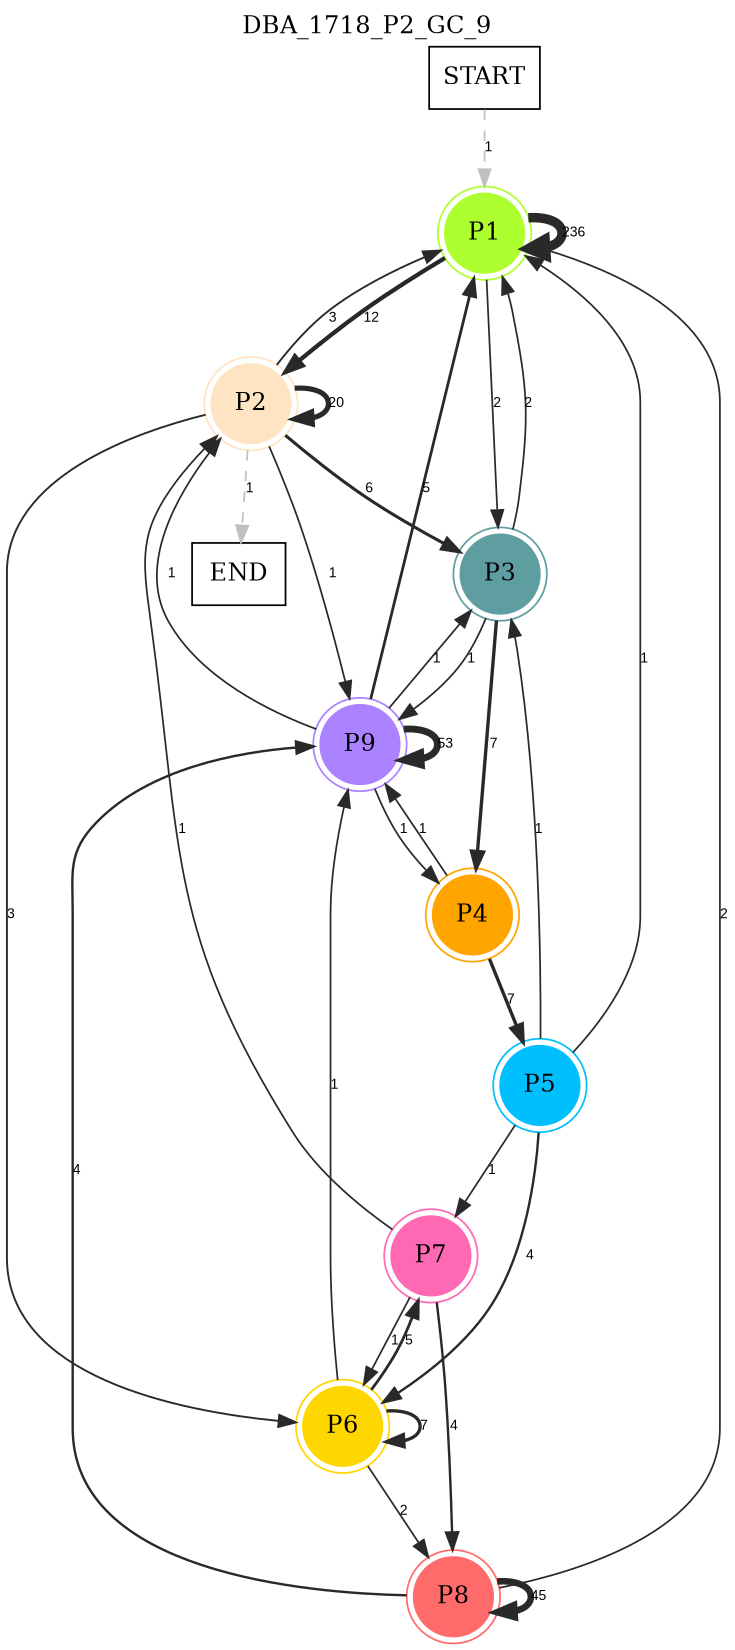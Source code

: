 digraph DBA_1718_P2_GC_9 {
	labelloc="t";
	label=DBA_1718_P2_GC_9;
	dpi = 150
	size="16,11!";
	margin = 0;
"START" [shape=box, fillcolor=white, style=filled, color=black]
"P1" [shape=circle, color=greenyellow, peripheries=2, style=filled]
"P2" [shape=circle, color=bisque, peripheries=2, style=filled]
"P3" [shape=circle, color=cadetblue, peripheries=2, style=filled]
"P4" [shape=circle, color=orange, peripheries=2, style=filled]
"P5" [shape=circle, color=deepskyblue, peripheries=2, style=filled]
"P6" [shape=circle, color=gold, peripheries=2, style=filled]
"P7" [shape=circle, color=hotpink, peripheries=2, style=filled]
"P8" [shape=circle, color=indianred1, peripheries=2, style=filled]
"P9" [shape=circle, color=mediumpurple1, peripheries=2, style=filled]
"END" [shape=box, fillcolor=white, style=filled, color=black]
"START" -> "P1" [ style = dashed color=grey label ="1" labelfloat=false fontname="Arial" fontsize=8]

"P1" -> "P1" [ color=grey16 penwidth = "5.46383180502561"label ="236" labelfloat=false fontname="Arial" fontsize=8]

"P1" -> "P2" [ color=grey16 penwidth = "2.484906649788"label ="12" labelfloat=false fontname="Arial" fontsize=8]

"P1" -> "P3" [ color=grey16 penwidth = "1"label ="2" labelfloat=false fontname="Arial" fontsize=8]

"P2" -> "P1" [ color=grey16 penwidth = "1.09861228866811"label ="3" labelfloat=false fontname="Arial" fontsize=8]

"P2" -> "P2" [ color=grey16 penwidth = "2.99573227355399"label ="20" labelfloat=false fontname="Arial" fontsize=8]

"P2" -> "P3" [ color=grey16 penwidth = "1.79175946922805"label ="6" labelfloat=false fontname="Arial" fontsize=8]

"P2" -> "P6" [ color=grey16 penwidth = "1.09861228866811"label ="3" labelfloat=false fontname="Arial" fontsize=8]

"P2" -> "P9" [ color=grey16 penwidth = "1"label ="1" labelfloat=false fontname="Arial" fontsize=8]

"P2" -> "END" [ style = dashed color=grey label ="1" labelfloat=false fontname="Arial" fontsize=8]

"P3" -> "P1" [ color=grey16 penwidth = "1"label ="2" labelfloat=false fontname="Arial" fontsize=8]

"P3" -> "P4" [ color=grey16 penwidth = "1.94591014905531"label ="7" labelfloat=false fontname="Arial" fontsize=8]

"P3" -> "P9" [ color=grey16 penwidth = "1"label ="1" labelfloat=false fontname="Arial" fontsize=8]

"P4" -> "P5" [ color=grey16 penwidth = "1.94591014905531"label ="7" labelfloat=false fontname="Arial" fontsize=8]

"P4" -> "P9" [ color=grey16 penwidth = "1"label ="1" labelfloat=false fontname="Arial" fontsize=8]

"P5" -> "P1" [ color=grey16 penwidth = "1"label ="1" labelfloat=false fontname="Arial" fontsize=8]

"P5" -> "P3" [ color=grey16 penwidth = "1"label ="1" labelfloat=false fontname="Arial" fontsize=8]

"P5" -> "P6" [ color=grey16 penwidth = "1.38629436111989"label ="4" labelfloat=false fontname="Arial" fontsize=8]

"P5" -> "P7" [ color=grey16 penwidth = "1"label ="1" labelfloat=false fontname="Arial" fontsize=8]

"P6" -> "P6" [ color=grey16 penwidth = "1.94591014905531"label ="7" labelfloat=false fontname="Arial" fontsize=8]

"P6" -> "P7" [ color=grey16 penwidth = "1.6094379124341"label ="5" labelfloat=false fontname="Arial" fontsize=8]

"P6" -> "P8" [ color=grey16 penwidth = "1"label ="2" labelfloat=false fontname="Arial" fontsize=8]

"P6" -> "P9" [ color=grey16 penwidth = "1"label ="1" labelfloat=false fontname="Arial" fontsize=8]

"P7" -> "P2" [ color=grey16 penwidth = "1"label ="1" labelfloat=false fontname="Arial" fontsize=8]

"P7" -> "P6" [ color=grey16 penwidth = "1"label ="1" labelfloat=false fontname="Arial" fontsize=8]

"P7" -> "P8" [ color=grey16 penwidth = "1.38629436111989"label ="4" labelfloat=false fontname="Arial" fontsize=8]

"P8" -> "P1" [ color=grey16 penwidth = "1"label ="2" labelfloat=false fontname="Arial" fontsize=8]

"P8" -> "P8" [ color=grey16 penwidth = "3.80666248977032"label ="45" labelfloat=false fontname="Arial" fontsize=8]

"P8" -> "P9" [ color=grey16 penwidth = "1.38629436111989"label ="4" labelfloat=false fontname="Arial" fontsize=8]

"P9" -> "P1" [ color=grey16 penwidth = "1.6094379124341"label ="5" labelfloat=false fontname="Arial" fontsize=8]

"P9" -> "P2" [ color=grey16 penwidth = "1"label ="1" labelfloat=false fontname="Arial" fontsize=8]

"P9" -> "P3" [ color=grey16 penwidth = "1"label ="1" labelfloat=false fontname="Arial" fontsize=8]

"P9" -> "P4" [ color=grey16 penwidth = "1"label ="1" labelfloat=false fontname="Arial" fontsize=8]

"P9" -> "P9" [ color=grey16 penwidth = "3.97029191355212"label ="53" labelfloat=false fontname="Arial" fontsize=8]

}

